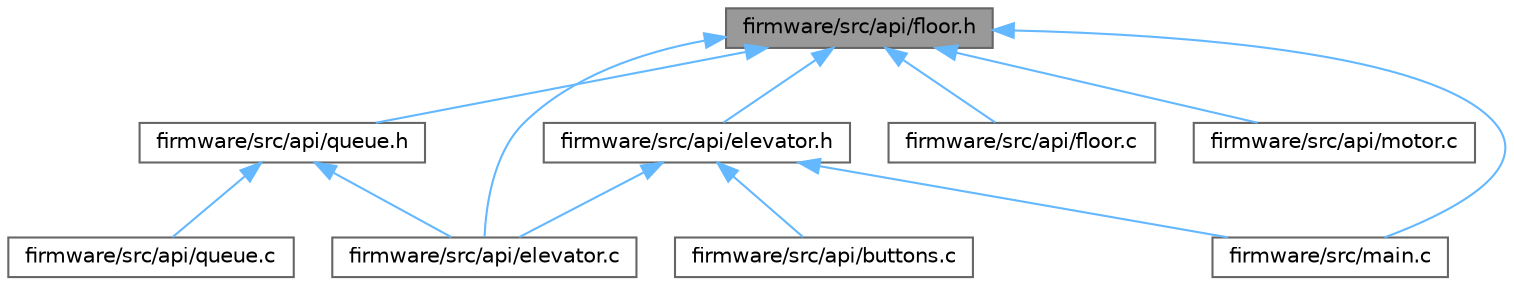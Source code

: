 digraph "firmware/src/api/floor.h"
{
 // LATEX_PDF_SIZE
  bgcolor="transparent";
  edge [fontname=Helvetica,fontsize=10,labelfontname=Helvetica,labelfontsize=10];
  node [fontname=Helvetica,fontsize=10,shape=box,height=0.2,width=0.4];
  Node1 [id="Node000001",label="firmware/src/api/floor.h",height=0.2,width=0.4,color="gray40", fillcolor="grey60", style="filled", fontcolor="black",tooltip="The API to access the elevator's floor state."];
  Node1 -> Node2 [id="edge1_Node000001_Node000002",dir="back",color="steelblue1",style="solid",tooltip=" "];
  Node2 [id="Node000002",label="firmware/src/api/elevator.c",height=0.2,width=0.4,color="grey40", fillcolor="white", style="filled",URL="$elevator_8c.html",tooltip="The scheduler for the elevator."];
  Node1 -> Node3 [id="edge2_Node000001_Node000003",dir="back",color="steelblue1",style="solid",tooltip=" "];
  Node3 [id="Node000003",label="firmware/src/api/elevator.h",height=0.2,width=0.4,color="grey40", fillcolor="white", style="filled",URL="$elevator_8h.html",tooltip="The elevator scheduler API."];
  Node3 -> Node4 [id="edge3_Node000003_Node000004",dir="back",color="steelblue1",style="solid",tooltip=" "];
  Node4 [id="Node000004",label="firmware/src/api/buttons.c",height=0.2,width=0.4,color="grey40", fillcolor="white", style="filled",URL="$buttons_8c.html",tooltip=" "];
  Node3 -> Node2 [id="edge4_Node000003_Node000002",dir="back",color="steelblue1",style="solid",tooltip=" "];
  Node3 -> Node5 [id="edge5_Node000003_Node000005",dir="back",color="steelblue1",style="solid",tooltip=" "];
  Node5 [id="Node000005",label="firmware/src/main.c",height=0.2,width=0.4,color="grey40", fillcolor="white", style="filled",URL="$main_8c.html",tooltip=" "];
  Node1 -> Node6 [id="edge6_Node000001_Node000006",dir="back",color="steelblue1",style="solid",tooltip=" "];
  Node6 [id="Node000006",label="firmware/src/api/floor.c",height=0.2,width=0.4,color="grey40", fillcolor="white", style="filled",URL="$floor_8c.html",tooltip="Implementation of the floor monitor API."];
  Node1 -> Node7 [id="edge7_Node000001_Node000007",dir="back",color="steelblue1",style="solid",tooltip=" "];
  Node7 [id="Node000007",label="firmware/src/api/motor.c",height=0.2,width=0.4,color="grey40", fillcolor="white", style="filled",URL="$motor_8c.html",tooltip=" "];
  Node1 -> Node8 [id="edge8_Node000001_Node000008",dir="back",color="steelblue1",style="solid",tooltip=" "];
  Node8 [id="Node000008",label="firmware/src/api/queue.h",height=0.2,width=0.4,color="grey40", fillcolor="white", style="filled",URL="$queue_8h.html",tooltip=" "];
  Node8 -> Node2 [id="edge9_Node000008_Node000002",dir="back",color="steelblue1",style="solid",tooltip=" "];
  Node8 -> Node9 [id="edge10_Node000008_Node000009",dir="back",color="steelblue1",style="solid",tooltip=" "];
  Node9 [id="Node000009",label="firmware/src/api/queue.c",height=0.2,width=0.4,color="grey40", fillcolor="white", style="filled",URL="$queue_8c.html",tooltip=" "];
  Node1 -> Node5 [id="edge11_Node000001_Node000005",dir="back",color="steelblue1",style="solid",tooltip=" "];
}
